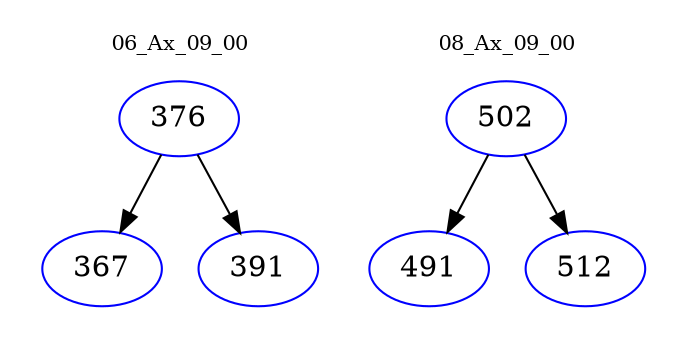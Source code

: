 digraph{
subgraph cluster_0 {
color = white
label = "06_Ax_09_00";
fontsize=10;
T0_376 [label="376", color="blue"]
T0_376 -> T0_367 [color="black"]
T0_367 [label="367", color="blue"]
T0_376 -> T0_391 [color="black"]
T0_391 [label="391", color="blue"]
}
subgraph cluster_1 {
color = white
label = "08_Ax_09_00";
fontsize=10;
T1_502 [label="502", color="blue"]
T1_502 -> T1_491 [color="black"]
T1_491 [label="491", color="blue"]
T1_502 -> T1_512 [color="black"]
T1_512 [label="512", color="blue"]
}
}
